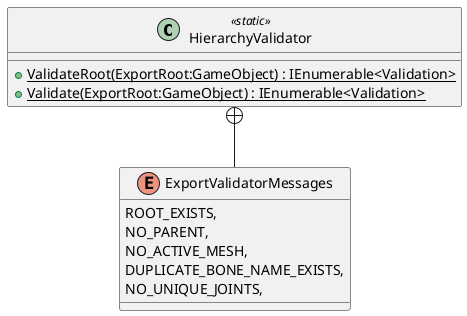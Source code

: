 @startuml
class HierarchyValidator <<static>> {
    + {static} ValidateRoot(ExportRoot:GameObject) : IEnumerable<Validation>
    + {static} Validate(ExportRoot:GameObject) : IEnumerable<Validation>
}
enum ExportValidatorMessages {
    ROOT_EXISTS,
    NO_PARENT,
    NO_ACTIVE_MESH,
    DUPLICATE_BONE_NAME_EXISTS,
    NO_UNIQUE_JOINTS,
}
HierarchyValidator +-- ExportValidatorMessages
@enduml
